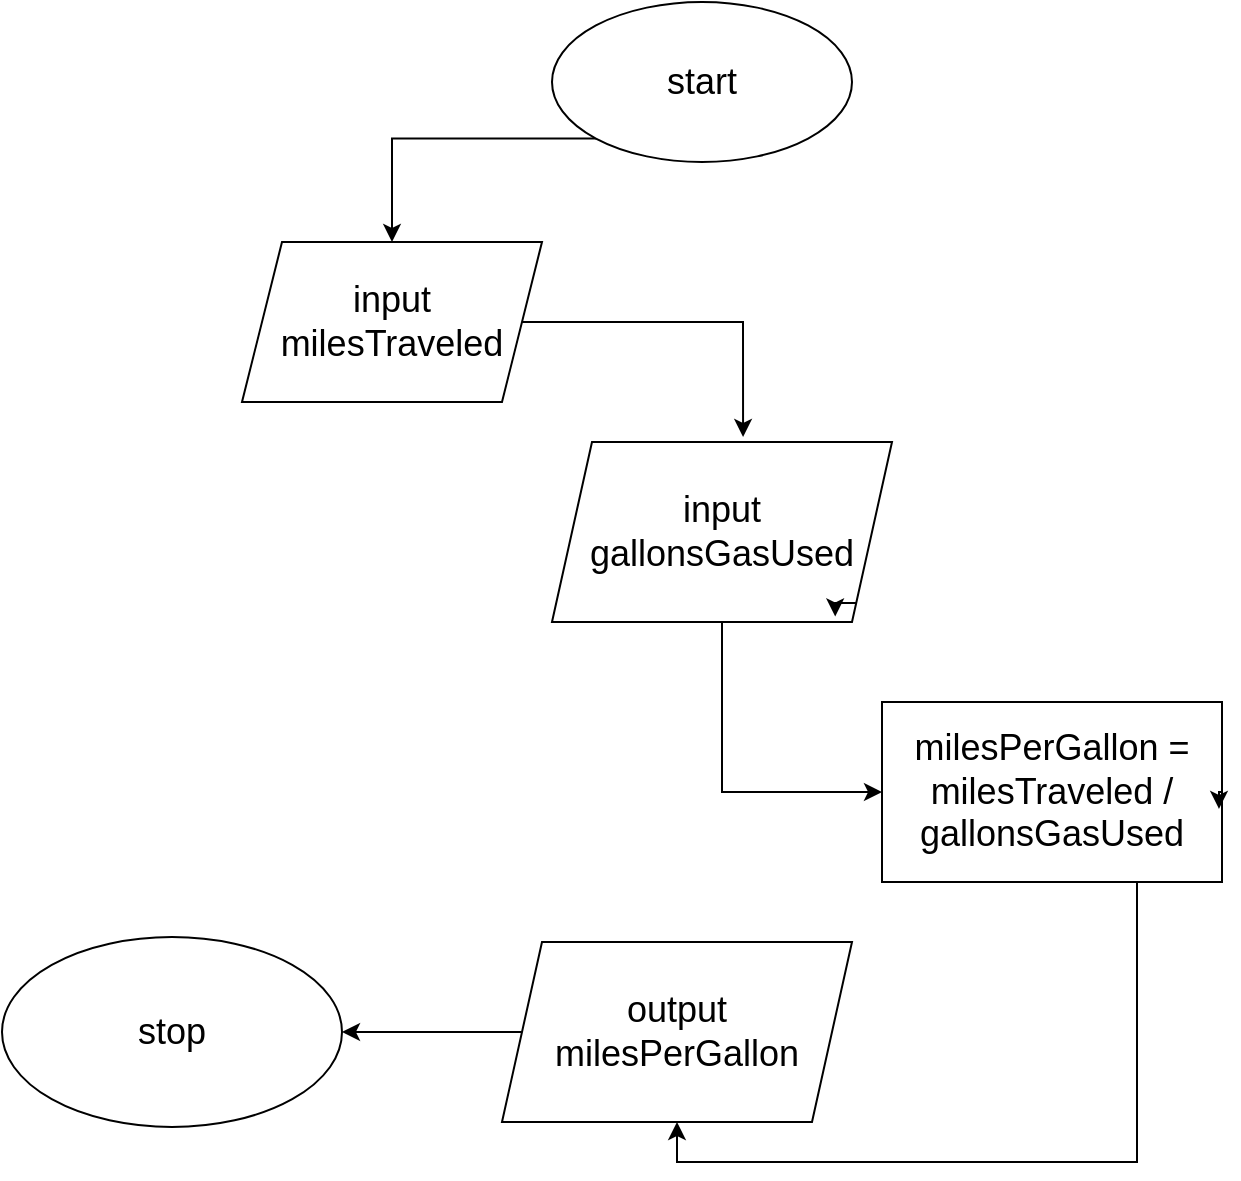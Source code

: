 <mxfile version="24.7.17">
  <diagram id="C5RBs43oDa-KdzZeNtuy" name="Page-1">
    <mxGraphModel dx="941" dy="644" grid="1" gridSize="10" guides="1" tooltips="1" connect="1" arrows="1" fold="1" page="1" pageScale="1" pageWidth="827" pageHeight="1169" math="0" shadow="0">
      <root>
        <mxCell id="WIyWlLk6GJQsqaUBKTNV-0" />
        <mxCell id="WIyWlLk6GJQsqaUBKTNV-1" parent="WIyWlLk6GJQsqaUBKTNV-0" />
        <mxCell id="tG1hGK9fX6ViWs7RZ0Ur-1" value="&lt;font style=&quot;font-size: 18px;&quot;&gt;input&lt;/font&gt;&lt;div style=&quot;font-size: 18px;&quot;&gt;&lt;font style=&quot;font-size: 18px;&quot;&gt;milesTraveled&lt;/font&gt;&lt;/div&gt;" style="shape=parallelogram;perimeter=parallelogramPerimeter;whiteSpace=wrap;html=1;fixedSize=1;" vertex="1" parent="WIyWlLk6GJQsqaUBKTNV-1">
          <mxGeometry x="210" y="150" width="150" height="80" as="geometry" />
        </mxCell>
        <mxCell id="tG1hGK9fX6ViWs7RZ0Ur-13" style="edgeStyle=orthogonalEdgeStyle;rounded=0;orthogonalLoop=1;jettySize=auto;html=1;exitX=0.5;exitY=1;exitDx=0;exitDy=0;entryX=0;entryY=0.5;entryDx=0;entryDy=0;" edge="1" parent="WIyWlLk6GJQsqaUBKTNV-1" source="tG1hGK9fX6ViWs7RZ0Ur-2" target="tG1hGK9fX6ViWs7RZ0Ur-5">
          <mxGeometry relative="1" as="geometry" />
        </mxCell>
        <mxCell id="tG1hGK9fX6ViWs7RZ0Ur-2" value="&lt;font style=&quot;font-size: 18px;&quot;&gt;input&lt;/font&gt;&lt;div style=&quot;font-size: 18px;&quot;&gt;&lt;font style=&quot;font-size: 18px;&quot;&gt;gallonsGasUsed&lt;/font&gt;&lt;/div&gt;" style="shape=parallelogram;perimeter=parallelogramPerimeter;whiteSpace=wrap;html=1;fixedSize=1;" vertex="1" parent="WIyWlLk6GJQsqaUBKTNV-1">
          <mxGeometry x="365" y="250" width="170" height="90" as="geometry" />
        </mxCell>
        <mxCell id="tG1hGK9fX6ViWs7RZ0Ur-4" style="edgeStyle=orthogonalEdgeStyle;rounded=0;orthogonalLoop=1;jettySize=auto;html=1;exitX=1;exitY=1;exitDx=0;exitDy=0;entryX=0.833;entryY=0.969;entryDx=0;entryDy=0;entryPerimeter=0;" edge="1" parent="WIyWlLk6GJQsqaUBKTNV-1" source="tG1hGK9fX6ViWs7RZ0Ur-2" target="tG1hGK9fX6ViWs7RZ0Ur-2">
          <mxGeometry relative="1" as="geometry" />
        </mxCell>
        <mxCell id="tG1hGK9fX6ViWs7RZ0Ur-15" style="edgeStyle=orthogonalEdgeStyle;rounded=0;orthogonalLoop=1;jettySize=auto;html=1;exitX=0.75;exitY=1;exitDx=0;exitDy=0;entryX=0.5;entryY=1;entryDx=0;entryDy=0;" edge="1" parent="WIyWlLk6GJQsqaUBKTNV-1" source="tG1hGK9fX6ViWs7RZ0Ur-5" target="tG1hGK9fX6ViWs7RZ0Ur-9">
          <mxGeometry relative="1" as="geometry" />
        </mxCell>
        <mxCell id="tG1hGK9fX6ViWs7RZ0Ur-5" value="&lt;font style=&quot;font-size: 18px;&quot;&gt;milesPerGallon = milesTraveled / gallonsGasUsed&lt;/font&gt;" style="rounded=0;whiteSpace=wrap;html=1;" vertex="1" parent="WIyWlLk6GJQsqaUBKTNV-1">
          <mxGeometry x="530" y="380" width="170" height="90" as="geometry" />
        </mxCell>
        <mxCell id="tG1hGK9fX6ViWs7RZ0Ur-10" style="edgeStyle=orthogonalEdgeStyle;rounded=0;orthogonalLoop=1;jettySize=auto;html=1;exitX=0;exitY=1;exitDx=0;exitDy=0;entryX=0.5;entryY=0;entryDx=0;entryDy=0;" edge="1" parent="WIyWlLk6GJQsqaUBKTNV-1" source="tG1hGK9fX6ViWs7RZ0Ur-7" target="tG1hGK9fX6ViWs7RZ0Ur-1">
          <mxGeometry relative="1" as="geometry" />
        </mxCell>
        <mxCell id="tG1hGK9fX6ViWs7RZ0Ur-7" value="&lt;font style=&quot;font-size: 18px;&quot;&gt;start&lt;/font&gt;" style="shape=ellipse;html=1;dashed=0;whiteSpace=wrap;perimeter=ellipsePerimeter;" vertex="1" parent="WIyWlLk6GJQsqaUBKTNV-1">
          <mxGeometry x="365" y="30" width="150" height="80" as="geometry" />
        </mxCell>
        <mxCell id="tG1hGK9fX6ViWs7RZ0Ur-8" value="&lt;font style=&quot;font-size: 18px;&quot;&gt;stop&lt;/font&gt;" style="shape=ellipse;html=1;dashed=0;whiteSpace=wrap;perimeter=ellipsePerimeter;" vertex="1" parent="WIyWlLk6GJQsqaUBKTNV-1">
          <mxGeometry x="90" y="497.5" width="170" height="95" as="geometry" />
        </mxCell>
        <mxCell id="tG1hGK9fX6ViWs7RZ0Ur-16" style="edgeStyle=orthogonalEdgeStyle;rounded=0;orthogonalLoop=1;jettySize=auto;html=1;exitX=0;exitY=0.5;exitDx=0;exitDy=0;entryX=1;entryY=0.5;entryDx=0;entryDy=0;" edge="1" parent="WIyWlLk6GJQsqaUBKTNV-1" source="tG1hGK9fX6ViWs7RZ0Ur-9" target="tG1hGK9fX6ViWs7RZ0Ur-8">
          <mxGeometry relative="1" as="geometry" />
        </mxCell>
        <mxCell id="tG1hGK9fX6ViWs7RZ0Ur-9" value="&lt;font style=&quot;font-size: 18px;&quot;&gt;output&lt;/font&gt;&lt;div style=&quot;font-size: 18px;&quot;&gt;&lt;font style=&quot;font-size: 18px;&quot;&gt;milesPerGallon&lt;/font&gt;&lt;/div&gt;" style="shape=parallelogram;perimeter=parallelogramPerimeter;whiteSpace=wrap;html=1;fixedSize=1;" vertex="1" parent="WIyWlLk6GJQsqaUBKTNV-1">
          <mxGeometry x="340" y="500" width="175" height="90" as="geometry" />
        </mxCell>
        <mxCell id="tG1hGK9fX6ViWs7RZ0Ur-11" style="edgeStyle=orthogonalEdgeStyle;rounded=0;orthogonalLoop=1;jettySize=auto;html=1;exitX=1;exitY=0.5;exitDx=0;exitDy=0;entryX=0.562;entryY=-0.028;entryDx=0;entryDy=0;entryPerimeter=0;" edge="1" parent="WIyWlLk6GJQsqaUBKTNV-1" source="tG1hGK9fX6ViWs7RZ0Ur-1" target="tG1hGK9fX6ViWs7RZ0Ur-2">
          <mxGeometry relative="1" as="geometry" />
        </mxCell>
        <mxCell id="tG1hGK9fX6ViWs7RZ0Ur-14" style="edgeStyle=orthogonalEdgeStyle;rounded=0;orthogonalLoop=1;jettySize=auto;html=1;exitX=1;exitY=0.5;exitDx=0;exitDy=0;entryX=0.991;entryY=0.594;entryDx=0;entryDy=0;entryPerimeter=0;" edge="1" parent="WIyWlLk6GJQsqaUBKTNV-1" source="tG1hGK9fX6ViWs7RZ0Ur-5" target="tG1hGK9fX6ViWs7RZ0Ur-5">
          <mxGeometry relative="1" as="geometry" />
        </mxCell>
      </root>
    </mxGraphModel>
  </diagram>
</mxfile>
